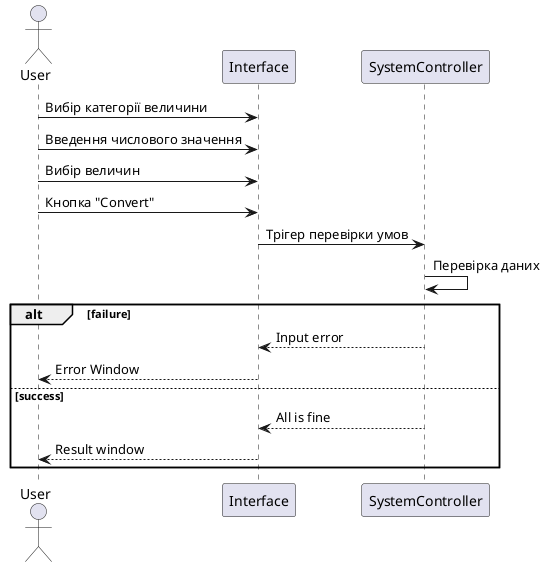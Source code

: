 @startuml
'https://plantuml.com/sequence-diagram

actor User

User -> Interface : Вибір категорії величини
User -> Interface : Введення числового значення
User -> Interface : Вибір величин
User -> Interface : Кнопка "Convert"
Interface -> SystemController : Трігер перевірки умов
SystemController -> SystemController: Перевірка даних
alt failure
    SystemController --> Interface : Input error
    Interface --> User : Error Window
else success
    SystemController --> Interface : All is fine
        Interface --> User : Result window

end


@enduml